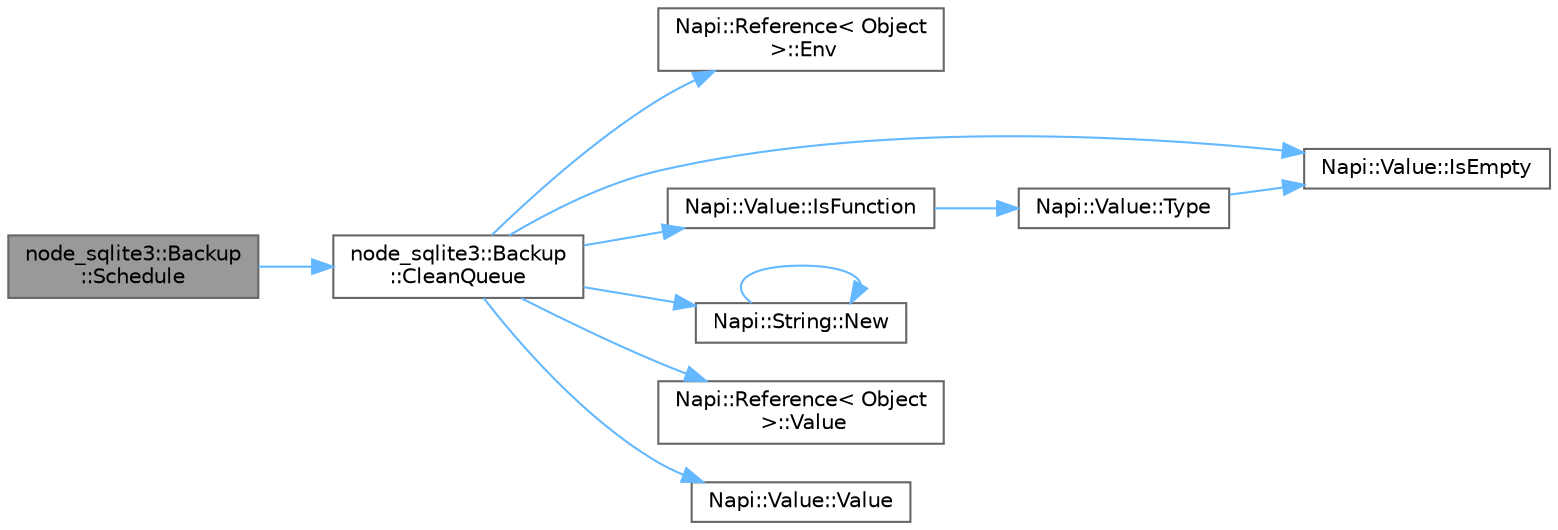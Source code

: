 digraph "node_sqlite3::Backup::Schedule"
{
 // LATEX_PDF_SIZE
  bgcolor="transparent";
  edge [fontname=Helvetica,fontsize=10,labelfontname=Helvetica,labelfontsize=10];
  node [fontname=Helvetica,fontsize=10,shape=box,height=0.2,width=0.4];
  rankdir="LR";
  Node1 [id="Node000001",label="node_sqlite3::Backup\l::Schedule",height=0.2,width=0.4,color="gray40", fillcolor="grey60", style="filled", fontcolor="black",tooltip=" "];
  Node1 -> Node2 [id="edge21_Node000001_Node000002",color="steelblue1",style="solid",tooltip=" "];
  Node2 [id="Node000002",label="node_sqlite3::Backup\l::CleanQueue",height=0.2,width=0.4,color="grey40", fillcolor="white", style="filled",URL="$classnode__sqlite3_1_1_backup.html#a8fdc61dd89b708dfe64a25db477313d6",tooltip=" "];
  Node2 -> Node3 [id="edge22_Node000002_Node000003",color="steelblue1",style="solid",tooltip=" "];
  Node3 [id="Node000003",label="Napi::Reference\< Object\l \>::Env",height=0.2,width=0.4,color="grey40", fillcolor="white", style="filled",URL="$class_napi_1_1_reference.html#a145936a59e9db2c455542576e76773ac",tooltip=" "];
  Node2 -> Node4 [id="edge23_Node000002_Node000004",color="steelblue1",style="solid",tooltip=" "];
  Node4 [id="Node000004",label="Napi::Value::IsEmpty",height=0.2,width=0.4,color="grey40", fillcolor="white", style="filled",URL="$class_napi_1_1_value.html#a988bdb3e9806beb7761b4ea864461005",tooltip=" "];
  Node2 -> Node5 [id="edge24_Node000002_Node000005",color="steelblue1",style="solid",tooltip=" "];
  Node5 [id="Node000005",label="Napi::Value::IsFunction",height=0.2,width=0.4,color="grey40", fillcolor="white", style="filled",URL="$class_napi_1_1_value.html#ae8a76974575d2a58c7aa69e43b6bc70a",tooltip="Tests if a value is a JavaScript function."];
  Node5 -> Node6 [id="edge25_Node000005_Node000006",color="steelblue1",style="solid",tooltip=" "];
  Node6 [id="Node000006",label="Napi::Value::Type",height=0.2,width=0.4,color="grey40", fillcolor="white", style="filled",URL="$class_napi_1_1_value.html#a5da2e4f1a5a6b237159c4cfbd0866281",tooltip="Gets the type of the value."];
  Node6 -> Node4 [id="edge26_Node000006_Node000004",color="steelblue1",style="solid",tooltip=" "];
  Node2 -> Node7 [id="edge27_Node000002_Node000007",color="steelblue1",style="solid",tooltip=" "];
  Node7 [id="Node000007",label="Napi::String::New",height=0.2,width=0.4,color="grey40", fillcolor="white", style="filled",URL="$class_napi_1_1_string.html#a6689d69d07bad4eea2be440333320925",tooltip="Creates a new String value from a UTF-8 encoded C++ string."];
  Node7 -> Node7 [id="edge28_Node000007_Node000007",color="steelblue1",style="solid",tooltip=" "];
  Node2 -> Node8 [id="edge29_Node000002_Node000008",color="steelblue1",style="solid",tooltip=" "];
  Node8 [id="Node000008",label="Napi::Reference\< Object\l \>::Value",height=0.2,width=0.4,color="grey40", fillcolor="white", style="filled",URL="$class_napi_1_1_reference.html#ae7f2d23d1f33cdbcfb4aa1b89193c5ae",tooltip=" "];
  Node2 -> Node9 [id="edge30_Node000002_Node000009",color="steelblue1",style="solid",tooltip=" "];
  Node9 [id="Node000009",label="Napi::Value::Value",height=0.2,width=0.4,color="grey40", fillcolor="white", style="filled",URL="$class_napi_1_1_value.html#a91352891b563fb744683240949e458e4",tooltip="Creates a new empty Value instance."];
}
